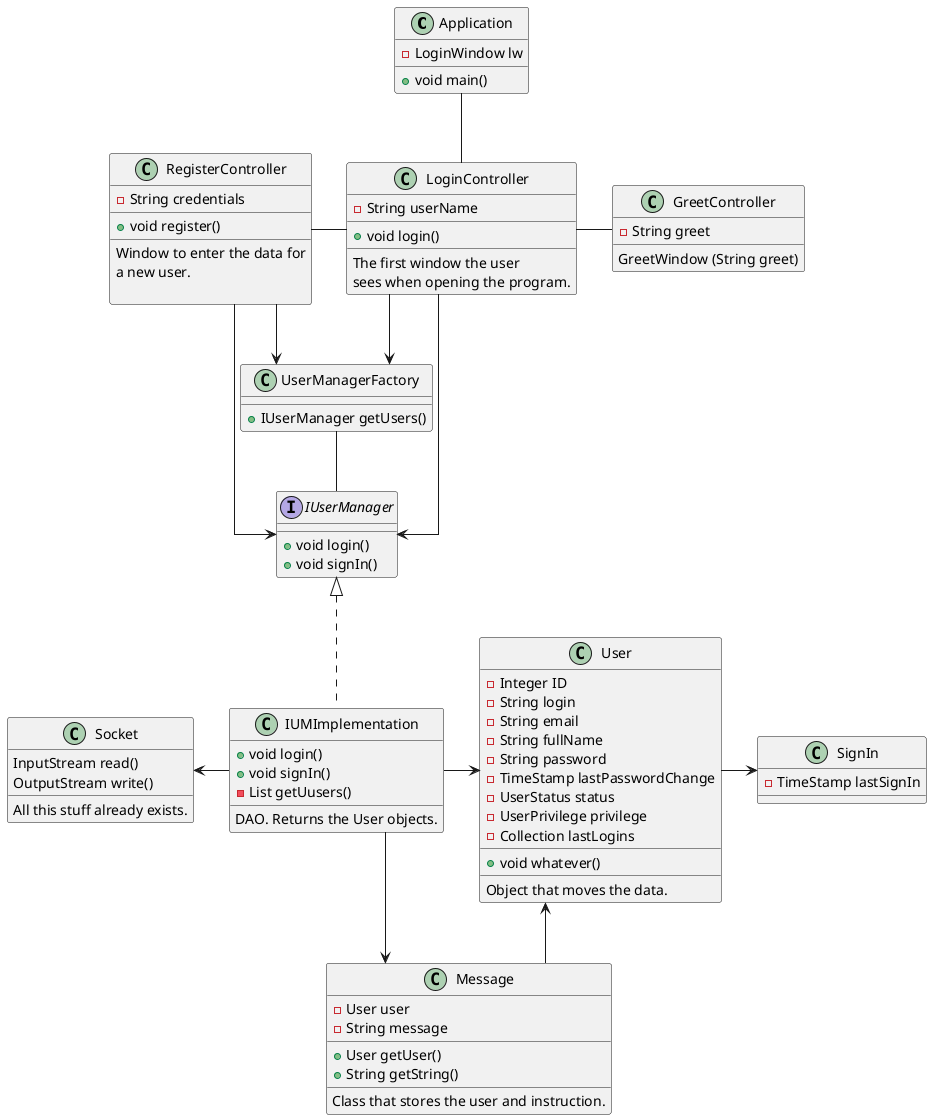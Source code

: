 @startuml client
/'Graphic properties
'/

skinparam linetype ortho

/'Main class
'/
class Application {
    -LoginWindow lw
    +void main()
}

/'Every window of the program.
Three of them.'/
class LoginController {
    -String userName
    __
    +void login()
    __
    The first window the user 
    sees when opening the program.
}
class RegisterController {
    -String credentials
    __
    +void register()
    __
    Window to enter the data for 
    a new user.

}
class GreetController {
    -String greet
    __
    GreetWindow (String greet)
}

/'Logic part of the program.
'/
interface IUserManager {
    +void login()
    +void signIn()
}
class IUMImplementation {
    +void login()
    +void signIn()
    -List getUusers()
    __
    DAO. Returns the User objects.
}
class UserManagerFactory {
    +IUserManager getUsers()
}

/'Pre-existing Java classes
'/
class Socket {
    InputStream read()
    OutputStream write()
    __
    All this stuff already exists.
}

/'Objects, etc
'/
class User {
    -Integer ID
    -String login
    -String email
    -String fullName
    -String password
    -TimeStamp lastPasswordChange
    -UserStatus status
    -UserPrivilege privilege
    -Collection lastLogins
    __
    +void whatever()
    __
    Object that moves the data.
}
class SignIn {
    -TimeStamp lastSignIn
}
/'Encapsulator class
'/
class Message {
    -User user
    -String message
    __
    +User getUser()
    +String getString()
    __
    Class that stores the user and instruction.
}

/'Exceptions.'/

Application -- LoginController

LoginController -right- GreetController
LoginController -left- RegisterController

LoginController -down-> UserManagerFactory
RegisterController --> UserManagerFactory

LoginController --> IUserManager
RegisterController --> IUserManager

/' It looks horrible but ya have to indicate it:
User appears in every class from view.
'/

/'
LoginController --> User
RegisterController --> User
GreetController -down-> User
'/

UserManagerFactory -- IUserManager
IUserManager <|.. IUMImplementation
IUMImplementation -right-> User

IUMImplementation -left-> Socket
IUMImplementation --> Message

User -right-> SignIn
User <-right- Message
@enduml